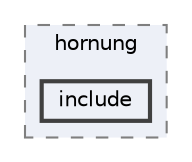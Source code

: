 digraph "D:/Github/Cergy-Meteo/src/td/hornung/include"
{
 // LATEX_PDF_SIZE
  bgcolor="transparent";
  edge [fontname=Helvetica,fontsize=10,labelfontname=Helvetica,labelfontsize=10];
  node [fontname=Helvetica,fontsize=10,shape=box,height=0.2,width=0.4];
  compound=true
  subgraph clusterdir_bac479c48585244e7fa91e7468e5a0ee {
    graph [ bgcolor="#edf0f7", pencolor="grey50", label="hornung", fontname=Helvetica,fontsize=10 style="filled,dashed", URL="dir_bac479c48585244e7fa91e7468e5a0ee.html",tooltip=""]
  dir_f440171a9bbe0ff099b7678bb1944654 [label="include", fillcolor="#edf0f7", color="grey25", style="filled,bold", URL="dir_f440171a9bbe0ff099b7678bb1944654.html",tooltip=""];
  }
}
